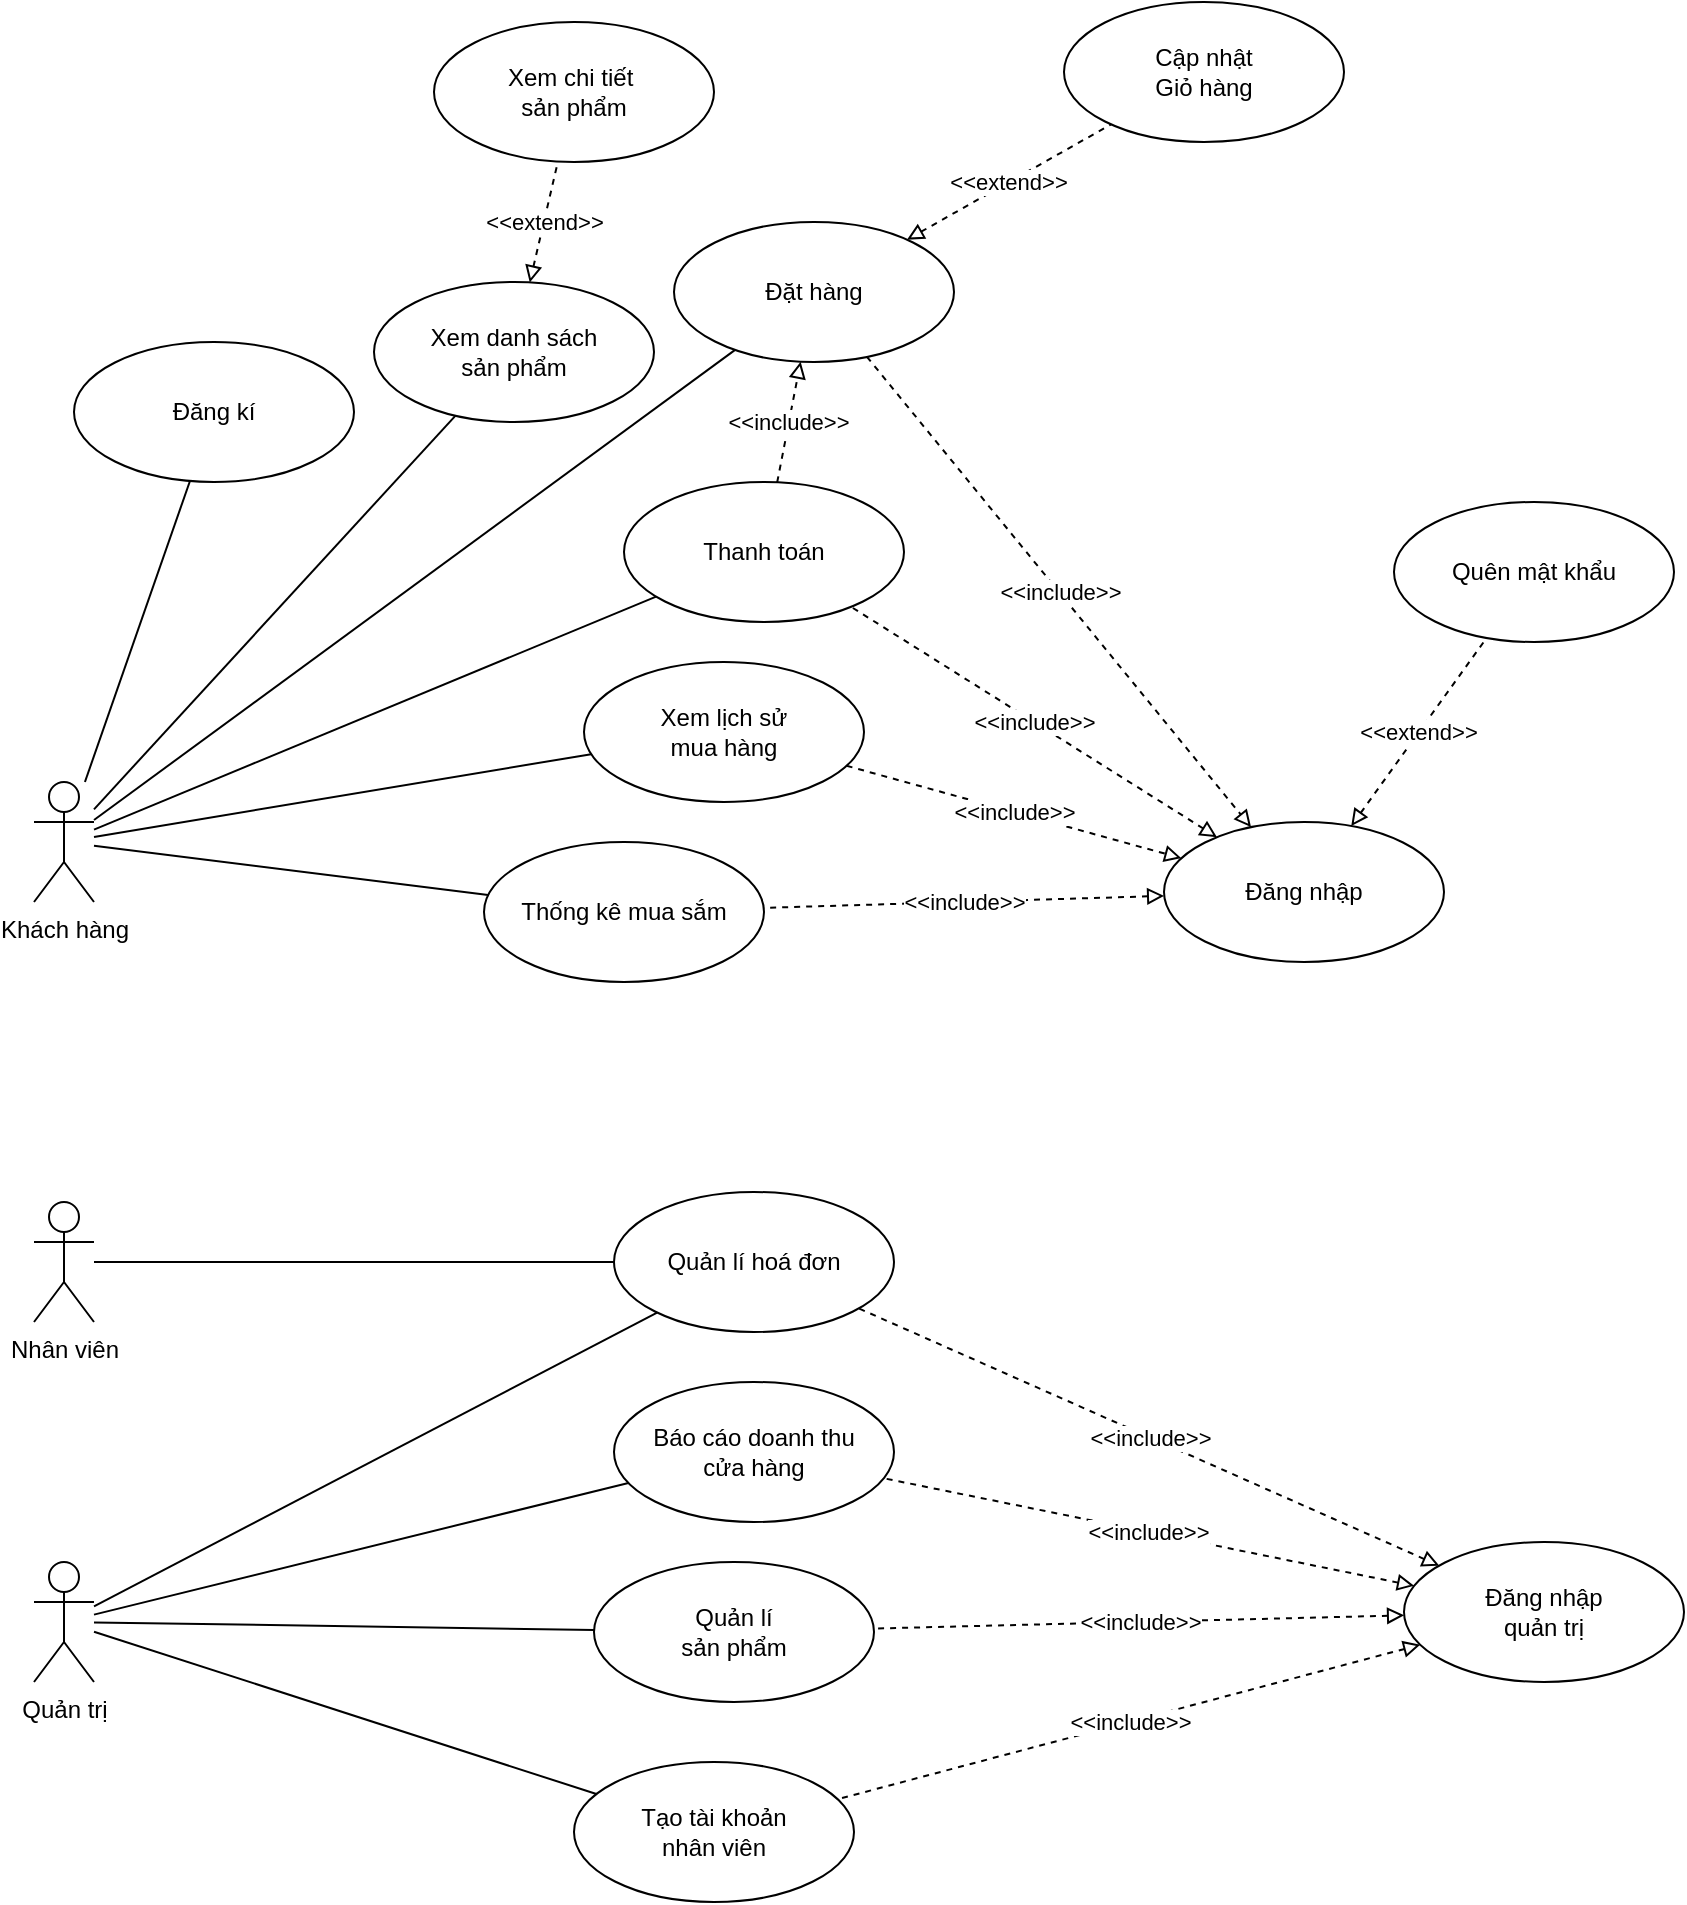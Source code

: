 <mxfile version="16.5.1" type="device"><diagram id="-joFe8GtoLvW6r6CnlqV" name="Page-1"><mxGraphModel dx="1102" dy="2005" grid="1" gridSize="10" guides="1" tooltips="1" connect="1" arrows="1" fold="1" page="1" pageScale="1" pageWidth="850" pageHeight="1100" math="0" shadow="0"><root><mxCell id="0"/><mxCell id="1" parent="0"/><mxCell id="PJao91SYcJzEM8HTihVT-37" style="edgeStyle=none;rounded=0;orthogonalLoop=1;jettySize=auto;html=1;endArrow=none;endFill=0;" parent="1" source="jpfCLq7zRI7GOYhJeANW-1" target="PJao91SYcJzEM8HTihVT-27" edge="1"><mxGeometry relative="1" as="geometry"/></mxCell><mxCell id="jpfCLq7zRI7GOYhJeANW-1" value="Khách hàng" style="shape=umlActor;verticalLabelPosition=bottom;verticalAlign=top;html=1;outlineConnect=0;" parent="1" vertex="1"><mxGeometry x="520" y="-390" width="30" height="60" as="geometry"/></mxCell><mxCell id="jpfCLq7zRI7GOYhJeANW-2" value="Nhân viên" style="shape=umlActor;verticalLabelPosition=bottom;verticalAlign=top;html=1;outlineConnect=0;" parent="1" vertex="1"><mxGeometry x="520" y="-180" width="30" height="60" as="geometry"/></mxCell><mxCell id="PJao91SYcJzEM8HTihVT-103" style="edgeStyle=none;rounded=0;orthogonalLoop=1;jettySize=auto;html=1;endArrow=none;endFill=0;" parent="1" source="jpfCLq7zRI7GOYhJeANW-3" target="PJao91SYcJzEM8HTihVT-98" edge="1"><mxGeometry relative="1" as="geometry"/></mxCell><mxCell id="PJao91SYcJzEM8HTihVT-113" style="edgeStyle=none;rounded=0;orthogonalLoop=1;jettySize=auto;html=1;endArrow=none;endFill=0;" parent="1" source="jpfCLq7zRI7GOYhJeANW-3" target="PJao91SYcJzEM8HTihVT-106" edge="1"><mxGeometry relative="1" as="geometry"/></mxCell><mxCell id="jpfCLq7zRI7GOYhJeANW-3" value="Quản trị" style="shape=umlActor;verticalLabelPosition=bottom;verticalAlign=top;html=1;outlineConnect=0;" parent="1" vertex="1"><mxGeometry x="520" width="30" height="60" as="geometry"/></mxCell><mxCell id="PJao91SYcJzEM8HTihVT-3" style="rounded=0;orthogonalLoop=1;jettySize=auto;html=1;endArrow=none;endFill=0;" parent="1" source="PJao91SYcJzEM8HTihVT-2" target="jpfCLq7zRI7GOYhJeANW-1" edge="1"><mxGeometry relative="1" as="geometry"/></mxCell><mxCell id="PJao91SYcJzEM8HTihVT-2" value="Đăng kí" style="ellipse;whiteSpace=wrap;html=1;" parent="1" vertex="1"><mxGeometry x="540" y="-610" width="140" height="70" as="geometry"/></mxCell><mxCell id="PJao91SYcJzEM8HTihVT-12" value="Thống kê mua sắm" style="ellipse;whiteSpace=wrap;html=1;" parent="1" vertex="1"><mxGeometry x="745" y="-360" width="140" height="70" as="geometry"/></mxCell><mxCell id="PJao91SYcJzEM8HTihVT-13" value="Đăng nhập" style="ellipse;whiteSpace=wrap;html=1;" parent="1" vertex="1"><mxGeometry x="1085" y="-370" width="140" height="70" as="geometry"/></mxCell><mxCell id="PJao91SYcJzEM8HTihVT-14" value="&amp;lt;&amp;lt;include&amp;gt;&amp;gt;" style="orthogonalLoop=1;jettySize=auto;html=1;strokeColor=default;rounded=0;dashed=1;endArrow=none;endFill=0;startArrow=block;startFill=0;" parent="1" source="PJao91SYcJzEM8HTihVT-13" target="PJao91SYcJzEM8HTihVT-12" edge="1"><mxGeometry x="-0.001" relative="1" as="geometry"><mxPoint x="979.057" y="-991.407" as="sourcePoint"/><mxPoint x="810.845" y="-1088.551" as="targetPoint"/><mxPoint as="offset"/></mxGeometry></mxCell><mxCell id="PJao91SYcJzEM8HTihVT-15" style="rounded=0;orthogonalLoop=1;jettySize=auto;html=1;endArrow=none;endFill=0;" parent="1" source="PJao91SYcJzEM8HTihVT-12" target="jpfCLq7zRI7GOYhJeANW-1" edge="1"><mxGeometry relative="1" as="geometry"><mxPoint x="783.423" y="-314.188" as="sourcePoint"/><mxPoint x="590" y="-282.455" as="targetPoint"/></mxGeometry></mxCell><mxCell id="PJao91SYcJzEM8HTihVT-22" style="edgeStyle=none;rounded=0;orthogonalLoop=1;jettySize=auto;html=1;endArrow=none;endFill=0;" parent="1" source="PJao91SYcJzEM8HTihVT-17" target="jpfCLq7zRI7GOYhJeANW-1" edge="1"><mxGeometry relative="1" as="geometry"/></mxCell><mxCell id="PJao91SYcJzEM8HTihVT-17" value="Thanh toán" style="ellipse;whiteSpace=wrap;html=1;" parent="1" vertex="1"><mxGeometry x="815" y="-540" width="140" height="70" as="geometry"/></mxCell><mxCell id="PJao91SYcJzEM8HTihVT-23" value="&amp;lt;&amp;lt;include&amp;gt;&amp;gt;" style="orthogonalLoop=1;jettySize=auto;html=1;strokeColor=default;rounded=0;dashed=1;endArrow=none;endFill=0;startArrow=block;startFill=0;" parent="1" source="PJao91SYcJzEM8HTihVT-13" target="PJao91SYcJzEM8HTihVT-17" edge="1"><mxGeometry relative="1" as="geometry"><mxPoint x="1294.118" y="-310.377" as="sourcePoint"/><mxPoint x="1157.817" y="-344.557" as="targetPoint"/></mxGeometry></mxCell><mxCell id="PJao91SYcJzEM8HTihVT-26" value="&amp;lt;&amp;lt;include&amp;gt;&amp;gt;" style="edgeStyle=none;rounded=0;orthogonalLoop=1;jettySize=auto;html=1;startArrow=none;startFill=0;endArrow=block;endFill=0;dashed=1;" parent="1" source="PJao91SYcJzEM8HTihVT-27" target="PJao91SYcJzEM8HTihVT-13" edge="1"><mxGeometry relative="1" as="geometry"/></mxCell><mxCell id="PJao91SYcJzEM8HTihVT-27" value="Đặt hàng" style="ellipse;whiteSpace=wrap;html=1;" parent="1" vertex="1"><mxGeometry x="840" y="-670" width="140" height="70" as="geometry"/></mxCell><mxCell id="PJao91SYcJzEM8HTihVT-29" value="&amp;lt;&amp;lt;extend&amp;gt;&amp;gt;" style="edgeStyle=none;rounded=0;orthogonalLoop=1;jettySize=auto;html=1;startArrow=block;startFill=0;endArrow=none;endFill=0;dashed=1;" parent="1" source="PJao91SYcJzEM8HTihVT-27" target="PJao91SYcJzEM8HTihVT-33" edge="1"><mxGeometry relative="1" as="geometry"><mxPoint x="975.913" y="-726.058" as="sourcePoint"/></mxGeometry></mxCell><mxCell id="PJao91SYcJzEM8HTihVT-31" value="Xem lịch sử&lt;br&gt;mua hàng" style="ellipse;whiteSpace=wrap;html=1;" parent="1" vertex="1"><mxGeometry x="795" y="-450" width="140" height="70" as="geometry"/></mxCell><mxCell id="PJao91SYcJzEM8HTihVT-32" value="&amp;lt;&amp;lt;include&amp;gt;&amp;gt;" style="edgeStyle=none;rounded=0;orthogonalLoop=1;jettySize=auto;html=1;startArrow=none;startFill=0;endArrow=block;endFill=0;dashed=1;" parent="1" source="PJao91SYcJzEM8HTihVT-31" target="PJao91SYcJzEM8HTihVT-13" edge="1"><mxGeometry relative="1" as="geometry"><mxPoint x="1135" y="332" as="sourcePoint"/><mxPoint x="1245" y="332" as="targetPoint"/></mxGeometry></mxCell><mxCell id="PJao91SYcJzEM8HTihVT-33" value="Cập nhật&lt;br&gt;Giỏ hàng" style="ellipse;whiteSpace=wrap;html=1;" parent="1" vertex="1"><mxGeometry x="1035" y="-780" width="140" height="70" as="geometry"/></mxCell><mxCell id="PJao91SYcJzEM8HTihVT-36" style="edgeStyle=none;rounded=0;orthogonalLoop=1;jettySize=auto;html=1;endArrow=none;endFill=0;" parent="1" source="PJao91SYcJzEM8HTihVT-31" target="jpfCLq7zRI7GOYhJeANW-1" edge="1"><mxGeometry relative="1" as="geometry"><mxPoint x="812.848" y="-315.119" as="sourcePoint"/><mxPoint x="590" y="-282.213" as="targetPoint"/></mxGeometry></mxCell><mxCell id="PJao91SYcJzEM8HTihVT-39" value="Xem danh sách&lt;br&gt;sản phẩm" style="ellipse;whiteSpace=wrap;html=1;" parent="1" vertex="1"><mxGeometry x="690" y="-640" width="140" height="70" as="geometry"/></mxCell><mxCell id="PJao91SYcJzEM8HTihVT-44" value="Quên mật khẩu" style="ellipse;whiteSpace=wrap;html=1;" parent="1" vertex="1"><mxGeometry x="1200" y="-530" width="140" height="70" as="geometry"/></mxCell><mxCell id="PJao91SYcJzEM8HTihVT-52" value="Tạo tài khoản&lt;br&gt;nhân viên" style="ellipse;whiteSpace=wrap;html=1;" parent="1" vertex="1"><mxGeometry x="790" y="100" width="140" height="70" as="geometry"/></mxCell><mxCell id="PJao91SYcJzEM8HTihVT-53" style="edgeStyle=none;rounded=0;orthogonalLoop=1;jettySize=auto;html=1;endArrow=none;endFill=0;" parent="1" source="jpfCLq7zRI7GOYhJeANW-3" target="PJao91SYcJzEM8HTihVT-52" edge="1"><mxGeometry relative="1" as="geometry"><mxPoint x="565" y="-303.379" as="sourcePoint"/><mxPoint x="700.765" y="-424.472" as="targetPoint"/></mxGeometry></mxCell><mxCell id="PJao91SYcJzEM8HTihVT-55" value="&amp;lt;&amp;lt;include&amp;gt;&amp;gt;" style="orthogonalLoop=1;jettySize=auto;html=1;strokeColor=default;rounded=0;dashed=1;endArrow=none;endFill=0;startArrow=block;startFill=0;" parent="1" source="PJao91SYcJzEM8HTihVT-59" target="PJao91SYcJzEM8HTihVT-52" edge="1"><mxGeometry x="-0.001" relative="1" as="geometry"><mxPoint x="1072.319" y="-809.418" as="sourcePoint"/><mxPoint x="717.61" y="-720.652" as="targetPoint"/><mxPoint as="offset"/></mxGeometry></mxCell><mxCell id="PJao91SYcJzEM8HTihVT-59" value="Đăng nhập&lt;br&gt;quản trị" style="ellipse;whiteSpace=wrap;html=1;" parent="1" vertex="1"><mxGeometry x="1205" y="-10" width="140" height="70" as="geometry"/></mxCell><mxCell id="PJao91SYcJzEM8HTihVT-80" value="Quản lí hoá đơn" style="ellipse;whiteSpace=wrap;html=1;" parent="1" vertex="1"><mxGeometry x="810" y="-185" width="140" height="70" as="geometry"/></mxCell><mxCell id="PJao91SYcJzEM8HTihVT-86" style="edgeStyle=none;rounded=0;orthogonalLoop=1;jettySize=auto;html=1;endArrow=none;endFill=0;" parent="1" source="jpfCLq7zRI7GOYhJeANW-3" target="PJao91SYcJzEM8HTihVT-80" edge="1"><mxGeometry relative="1" as="geometry"><mxPoint x="565" y="-82.08" as="sourcePoint"/><mxPoint x="807.512" y="-115.708" as="targetPoint"/></mxGeometry></mxCell><mxCell id="PJao91SYcJzEM8HTihVT-87" value="&amp;lt;&amp;lt;include&amp;gt;&amp;gt;" style="orthogonalLoop=1;jettySize=auto;html=1;strokeColor=default;rounded=0;dashed=1;endArrow=none;endFill=0;startArrow=block;startFill=0;" parent="1" source="PJao91SYcJzEM8HTihVT-59" target="PJao91SYcJzEM8HTihVT-80" edge="1"><mxGeometry x="-0.001" relative="1" as="geometry"><mxPoint x="1185.34" y="-141.557" as="sourcePoint"/><mxPoint x="944.615" y="-128.664" as="targetPoint"/><mxPoint as="offset"/></mxGeometry></mxCell><mxCell id="PJao91SYcJzEM8HTihVT-88" style="edgeStyle=none;rounded=0;orthogonalLoop=1;jettySize=auto;html=1;exitX=0.5;exitY=0;exitDx=0;exitDy=0;endArrow=none;endFill=0;" parent="1" source="PJao91SYcJzEM8HTihVT-80" target="PJao91SYcJzEM8HTihVT-80" edge="1"><mxGeometry relative="1" as="geometry"/></mxCell><mxCell id="PJao91SYcJzEM8HTihVT-98" value="Quản lí&lt;br&gt;sản phẩm" style="ellipse;whiteSpace=wrap;html=1;" parent="1" vertex="1"><mxGeometry x="800" width="140" height="70" as="geometry"/></mxCell><mxCell id="PJao91SYcJzEM8HTihVT-99" value="&amp;lt;&amp;lt;include&amp;gt;&amp;gt;&lt;br&gt;" style="orthogonalLoop=1;jettySize=auto;html=1;strokeColor=default;rounded=0;dashed=1;endArrow=none;endFill=0;startArrow=block;startFill=0;" parent="1" source="PJao91SYcJzEM8HTihVT-59" target="PJao91SYcJzEM8HTihVT-98" edge="1"><mxGeometry relative="1" as="geometry"><mxPoint x="1642.904" y="-586.289" as="sourcePoint"/><mxPoint x="1269.328" y="416.582" as="targetPoint"/></mxGeometry></mxCell><mxCell id="PJao91SYcJzEM8HTihVT-106" value="Báo cáo doanh thu&lt;br&gt;cửa hàng&lt;br&gt;" style="ellipse;whiteSpace=wrap;html=1;" parent="1" vertex="1"><mxGeometry x="810" y="-90" width="140" height="70" as="geometry"/></mxCell><mxCell id="PJao91SYcJzEM8HTihVT-107" value="&amp;lt;&amp;lt;include&amp;gt;&amp;gt;" style="orthogonalLoop=1;jettySize=auto;html=1;strokeColor=default;rounded=0;dashed=1;endArrow=none;endFill=0;startArrow=block;startFill=0;" parent="1" source="PJao91SYcJzEM8HTihVT-59" target="PJao91SYcJzEM8HTihVT-106" edge="1"><mxGeometry relative="1" as="geometry"/></mxCell><mxCell id="RV9nmFf68ClNbid7NeWg-2" value="&amp;lt;&amp;lt;extend&amp;gt;&amp;gt;&lt;br&gt;" style="orthogonalLoop=1;jettySize=auto;html=1;strokeColor=default;rounded=0;dashed=1;endArrow=none;endFill=0;startArrow=block;startFill=0;" parent="1" source="PJao91SYcJzEM8HTihVT-13" target="PJao91SYcJzEM8HTihVT-44" edge="1"><mxGeometry relative="1" as="geometry"><mxPoint x="965" y="-545" as="sourcePoint"/><mxPoint x="1095" y="-545" as="targetPoint"/></mxGeometry></mxCell><mxCell id="RV9nmFf68ClNbid7NeWg-3" style="edgeStyle=none;rounded=0;orthogonalLoop=1;jettySize=auto;html=1;endArrow=none;endFill=0;" parent="1" source="jpfCLq7zRI7GOYhJeANW-2" target="PJao91SYcJzEM8HTihVT-80" edge="1"><mxGeometry relative="1" as="geometry"><mxPoint x="565" y="-278.231" as="sourcePoint"/><mxPoint x="837.381" y="-64.516" as="targetPoint"/></mxGeometry></mxCell><mxCell id="RV9nmFf68ClNbid7NeWg-4" value="&amp;lt;&amp;lt;include&amp;gt;&amp;gt;" style="edgeStyle=none;rounded=0;orthogonalLoop=1;jettySize=auto;html=1;dashed=1;startArrow=none;startFill=0;endArrow=block;endFill=0;" parent="1" source="PJao91SYcJzEM8HTihVT-17" target="PJao91SYcJzEM8HTihVT-27" edge="1"><mxGeometry relative="1" as="geometry"><mxPoint x="1225.003" y="-829.998" as="sourcePoint"/><mxPoint x="911.888" y="-670.236" as="targetPoint"/></mxGeometry></mxCell><mxCell id="8q6wuUMAfJtdtPvkiJs1-1" style="rounded=0;orthogonalLoop=1;jettySize=auto;html=1;endArrow=none;endFill=0;" parent="1" source="PJao91SYcJzEM8HTihVT-39" target="jpfCLq7zRI7GOYhJeANW-1" edge="1"><mxGeometry relative="1" as="geometry"><mxPoint x="575" y="-550" as="sourcePoint"/><mxPoint x="575" y="-310" as="targetPoint"/></mxGeometry></mxCell><mxCell id="3LlDJBGaC3XJhWkLXnXd-1" value="Xem chi tiết&amp;nbsp;&lt;br&gt;sản phẩm" style="ellipse;whiteSpace=wrap;html=1;" parent="1" vertex="1"><mxGeometry x="720" y="-770" width="140" height="70" as="geometry"/></mxCell><mxCell id="3LlDJBGaC3XJhWkLXnXd-2" value="&amp;lt;&amp;lt;extend&amp;gt;&amp;gt;" style="edgeStyle=none;rounded=0;orthogonalLoop=1;jettySize=auto;html=1;dashed=1;startArrow=block;startFill=0;endArrow=none;endFill=0;" parent="1" source="PJao91SYcJzEM8HTihVT-39" target="3LlDJBGaC3XJhWkLXnXd-1" edge="1"><mxGeometry relative="1" as="geometry"><mxPoint x="882.0" y="-653.0" as="sourcePoint"/><mxPoint x="948.0" y="-697.0" as="targetPoint"/></mxGeometry></mxCell></root></mxGraphModel></diagram></mxfile>